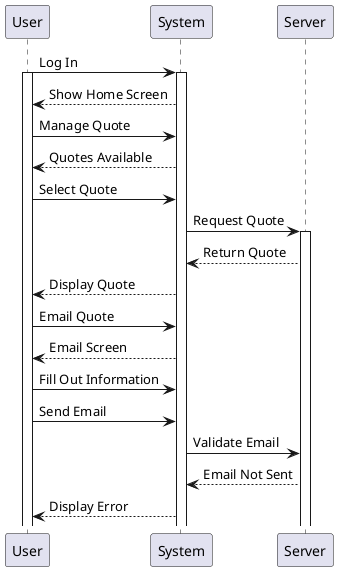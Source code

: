 @startuml
User -> System : Log In
activate User
activate System
System --> User : Show Home Screen
User -> System : Manage Quote
System --> User : Quotes Available
User -> System : Select Quote
System -> Server : Request Quote
activate Server
Server --> System : Return Quote
System --> User : Display Quote
User -> System : Email Quote
System --> User : Email Screen
User -> System : Fill Out Information
User -> System : Send Email
System -> Server : Validate Email
Server --> System : Email Not Sent
System --> User : Display Error
@enduml